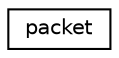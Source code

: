 digraph G
{
  edge [fontname="Helvetica",fontsize="10",labelfontname="Helvetica",labelfontsize="10"];
  node [fontname="Helvetica",fontsize="10",shape=record];
  rankdir="LR";
  Node1 [label="packet",height=0.2,width=0.4,color="black", fillcolor="white", style="filled",URL="$structpacket.html"];
}
